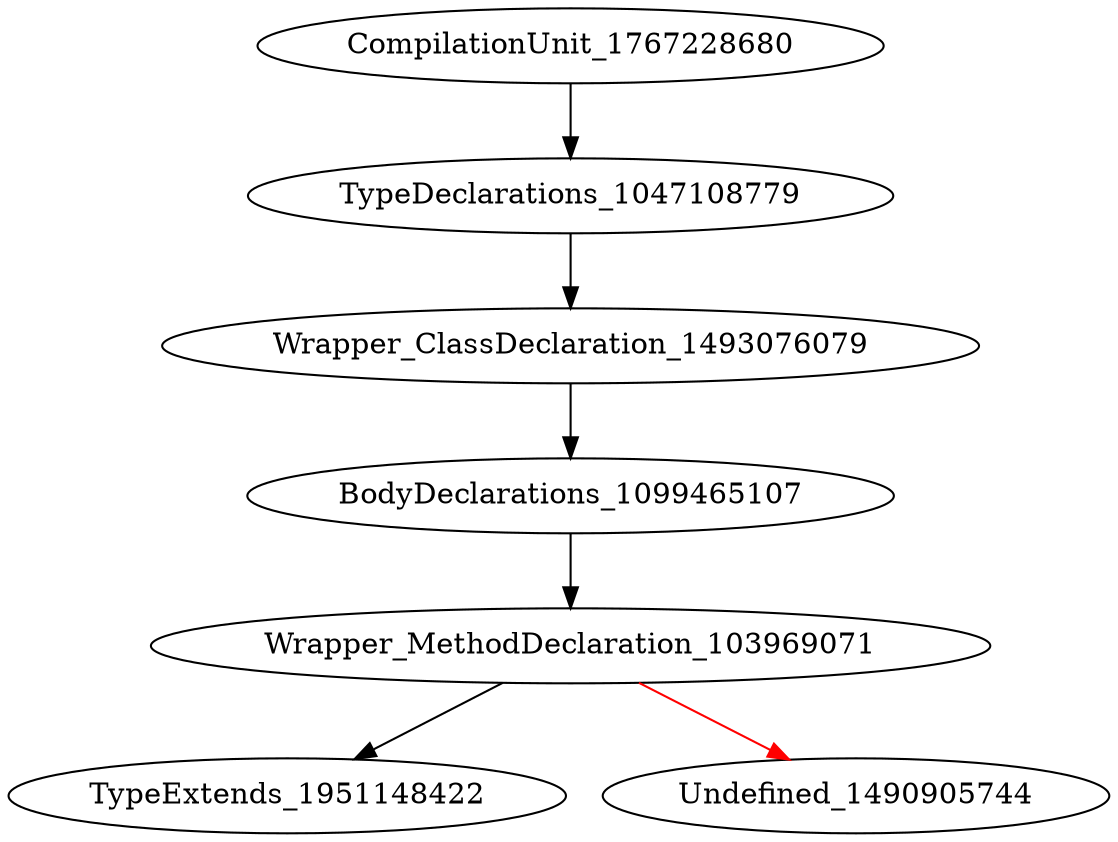 digraph {
CompilationUnit_1767228680 -> TypeDeclarations_1047108779
TypeDeclarations_1047108779 -> Wrapper_ClassDeclaration_1493076079
Wrapper_ClassDeclaration_1493076079 -> BodyDeclarations_1099465107
BodyDeclarations_1099465107 -> Wrapper_MethodDeclaration_103969071
Wrapper_MethodDeclaration_103969071 -> TypeExtends_1951148422
Wrapper_MethodDeclaration_103969071 -> Undefined_1490905744 [color = red] 
}